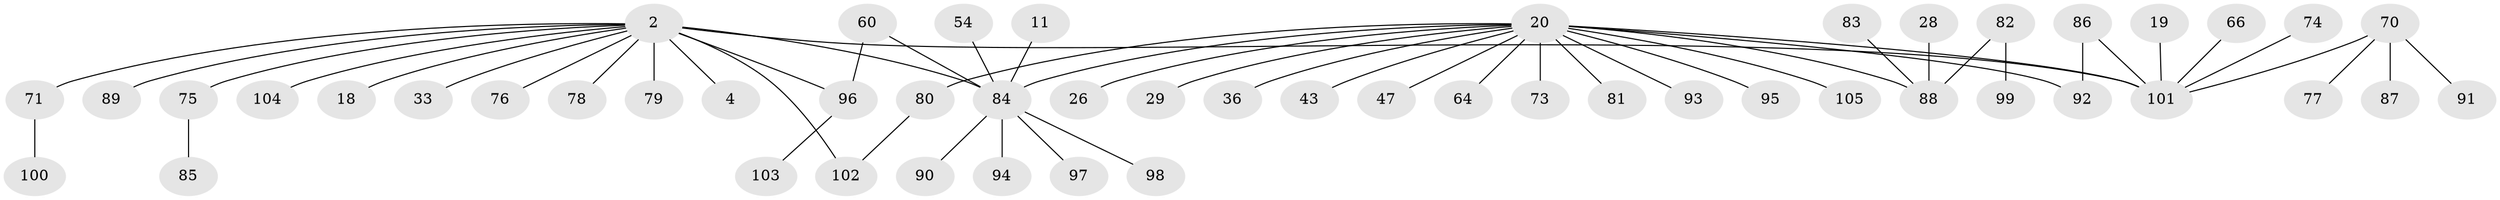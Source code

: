 // original degree distribution, {12: 0.009523809523809525, 7: 0.01904761904761905, 3: 0.05714285714285714, 1: 0.5714285714285714, 10: 0.009523809523809525, 13: 0.009523809523809525, 2: 0.22857142857142856, 5: 0.02857142857142857, 8: 0.009523809523809525, 6: 0.009523809523809525, 4: 0.047619047619047616}
// Generated by graph-tools (version 1.1) at 2025/48/03/09/25 04:48:12]
// undirected, 52 vertices, 55 edges
graph export_dot {
graph [start="1"]
  node [color=gray90,style=filled];
  2 [super="+1"];
  4;
  11;
  18;
  19;
  20 [super="+8+13+14"];
  26;
  28;
  29;
  33 [super="+24"];
  36;
  43;
  47;
  54;
  60;
  64;
  66;
  70 [super="+69"];
  71;
  73;
  74;
  75 [super="+51"];
  76 [super="+30"];
  77;
  78 [super="+62"];
  79;
  80 [super="+34+63"];
  81;
  82 [super="+32+41+46+55"];
  83 [super="+67"];
  84 [super="+5"];
  85;
  86 [super="+65"];
  87;
  88 [super="+10+68"];
  89 [super="+17"];
  90;
  91;
  92;
  93;
  94 [super="+50"];
  95;
  96 [super="+25+72"];
  97 [super="+52+59"];
  98;
  99;
  100;
  101 [super="+3+7"];
  102 [super="+56"];
  103;
  104;
  105 [super="+53"];
  2 -- 4;
  2 -- 71;
  2 -- 104;
  2 -- 79;
  2 -- 18;
  2 -- 84 [weight=2];
  2 -- 101 [weight=2];
  2 -- 75;
  2 -- 89;
  2 -- 33;
  2 -- 96 [weight=2];
  2 -- 76;
  2 -- 102;
  2 -- 78;
  11 -- 84;
  19 -- 101;
  20 -- 36;
  20 -- 101;
  20 -- 73;
  20 -- 43;
  20 -- 81;
  20 -- 26;
  20 -- 29;
  20 -- 92;
  20 -- 64;
  20 -- 84;
  20 -- 93;
  20 -- 95;
  20 -- 47;
  20 -- 88 [weight=2];
  20 -- 80;
  20 -- 105;
  28 -- 88;
  54 -- 84;
  60 -- 96;
  60 -- 84;
  66 -- 101;
  70 -- 101;
  70 -- 87;
  70 -- 91;
  70 -- 77;
  71 -- 100;
  74 -- 101;
  75 -- 85;
  80 -- 102;
  82 -- 99;
  82 -- 88;
  83 -- 88;
  84 -- 98;
  84 -- 90;
  84 -- 97;
  84 -- 94;
  86 -- 92;
  86 -- 101;
  96 -- 103;
}
